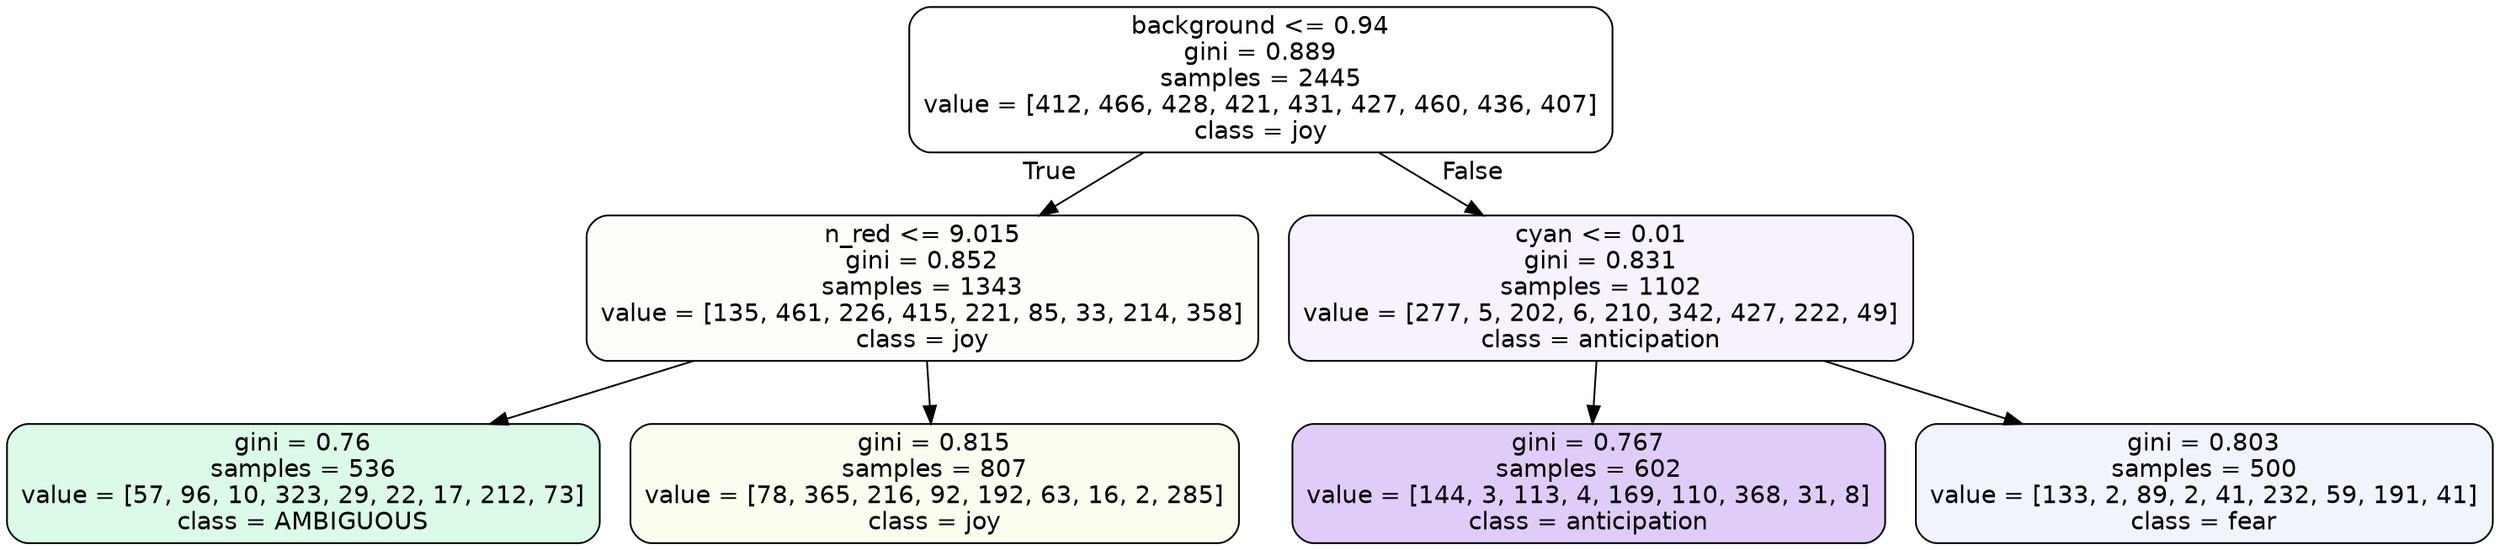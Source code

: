 digraph Tree {
node [shape=box, style="filled, rounded", color="black", fontname=helvetica] ;
edge [fontname=helvetica] ;
0 [label="background <= 0.94\ngini = 0.889\nsamples = 2445\nvalue = [412, 466, 428, 421, 431, 427, 460, 436, 407]\nclass = joy", fillcolor="#d7e53900"] ;
1 [label="n_red <= 9.015\ngini = 0.852\nsamples = 1343\nvalue = [135, 461, 226, 415, 221, 85, 33, 214, 358]\nclass = joy", fillcolor="#d7e53907"] ;
0 -> 1 [labeldistance=2.5, labelangle=45, headlabel="True"] ;
2 [label="gini = 0.76\nsamples = 536\nvalue = [57, 96, 10, 323, 29, 22, 17, 212, 73]\nclass = AMBIGUOUS", fillcolor="#39e5812d"] ;
1 -> 2 ;
3 [label="gini = 0.815\nsamples = 807\nvalue = [78, 365, 216, 92, 192, 63, 16, 2, 285]\nclass = joy", fillcolor="#d7e53914"] ;
1 -> 3 ;
4 [label="cyan <= 0.01\ngini = 0.831\nsamples = 1102\nvalue = [277, 5, 202, 6, 210, 342, 427, 222, 49]\nclass = anticipation", fillcolor="#8139e510"] ;
0 -> 4 [labeldistance=2.5, labelangle=-45, headlabel="False"] ;
5 [label="gini = 0.767\nsamples = 602\nvalue = [144, 3, 113, 4, 169, 110, 368, 31, 8]\nclass = anticipation", fillcolor="#8139e541"] ;
4 -> 5 ;
6 [label="gini = 0.803\nsamples = 500\nvalue = [133, 2, 89, 2, 41, 232, 59, 191, 41]\nclass = fear", fillcolor="#3964e511"] ;
4 -> 6 ;
}